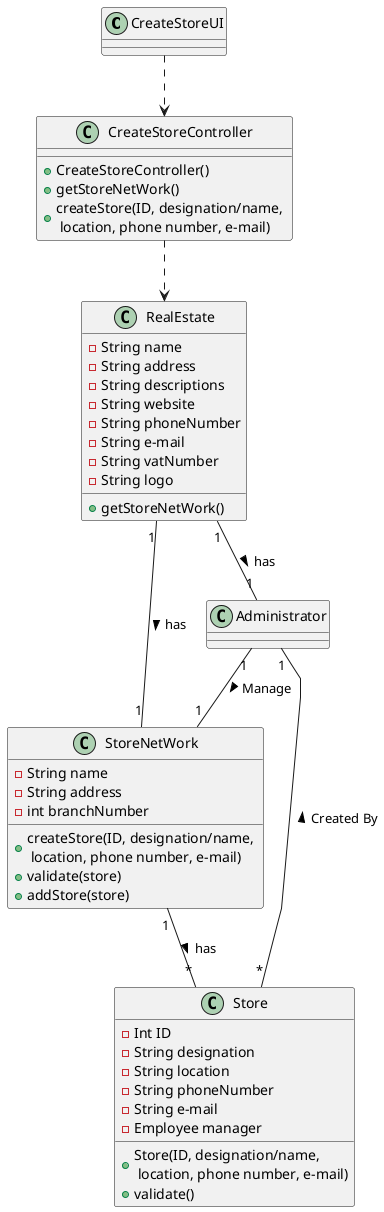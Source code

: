 @startuml
'skinparam monochrome true
skinparam packageStyle rectangle
skinparam shadowing false
skinparam linetype polyline
'skinparam linetype orto





class CreateStoreUI{
}
class CreateStoreController{
    + CreateStoreController()
    + getStoreNetWork()
    + createStore(ID, designation/name, \n location, phone number, e-mail)

}
'left to right direction




class RealEstate{
    + getStoreNetWork()
    - String name
    - String address
    - String descriptions
    - String website
    - String phoneNumber
    - String e-mail
    - String vatNumber
    - String logo

}
class StoreNetWork{
    + createStore(ID, designation/name, \n location, phone number, e-mail)
    + validate(store)
    + addStore(store)
    - String name
    - String address
    - int branchNumber
}
class Administrator{
}
class Store{
    + Store(ID, designation/name, \n location, phone number, e-mail)
    + validate()
    - Int ID
    - String designation
    - String location
    - String phoneNumber
    - String e-mail
    - Employee manager

}



CreateStoreController ..> RealEstate

RealEstate "1"--"1" Administrator : has >
RealEstate "1"--"1" StoreNetWork : has >




StoreNetWork "1"--"*" Store : has >
Administrator "1"--"*" Store : Created By <
Administrator "1"--"1" StoreNetWork : Manage >
CreateStoreUI ..> CreateStoreController




@enduml